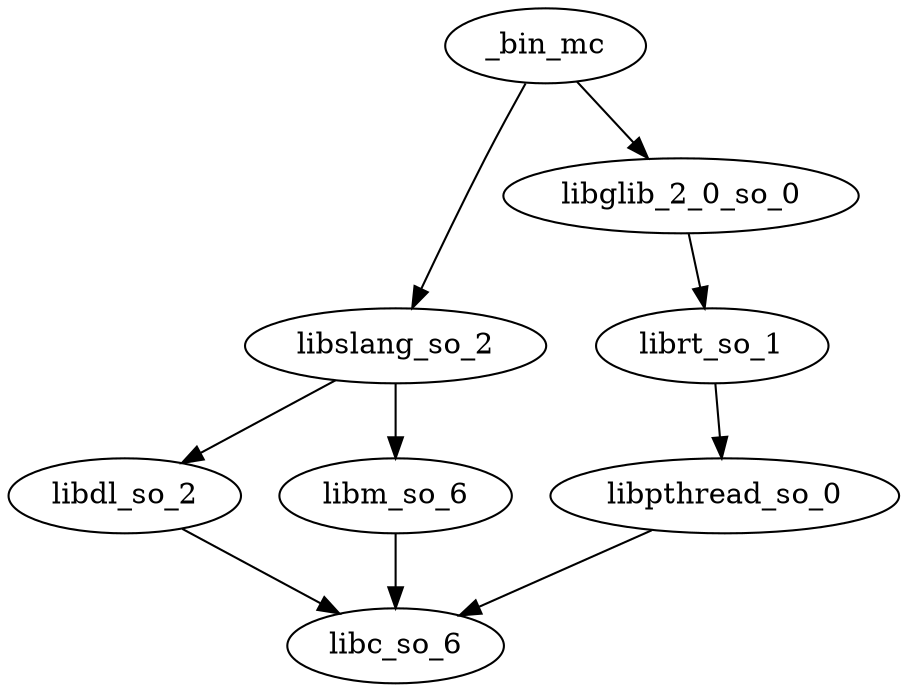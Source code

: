 digraph G {
	graph [layout=dot];
	_bin_mc -> libslang_so_2;
	_bin_mc -> libglib_2_0_so_0;
	libslang_so_2 -> libdl_so_2;
	libslang_so_2 -> libm_so_6;
	libglib_2_0_so_0 -> librt_so_1;
	libpthread_so_0 -> libc_so_6;
	librt_so_1 -> libpthread_so_0;
	libm_so_6 -> libc_so_6;
	libdl_so_2 -> libc_so_6;
}
